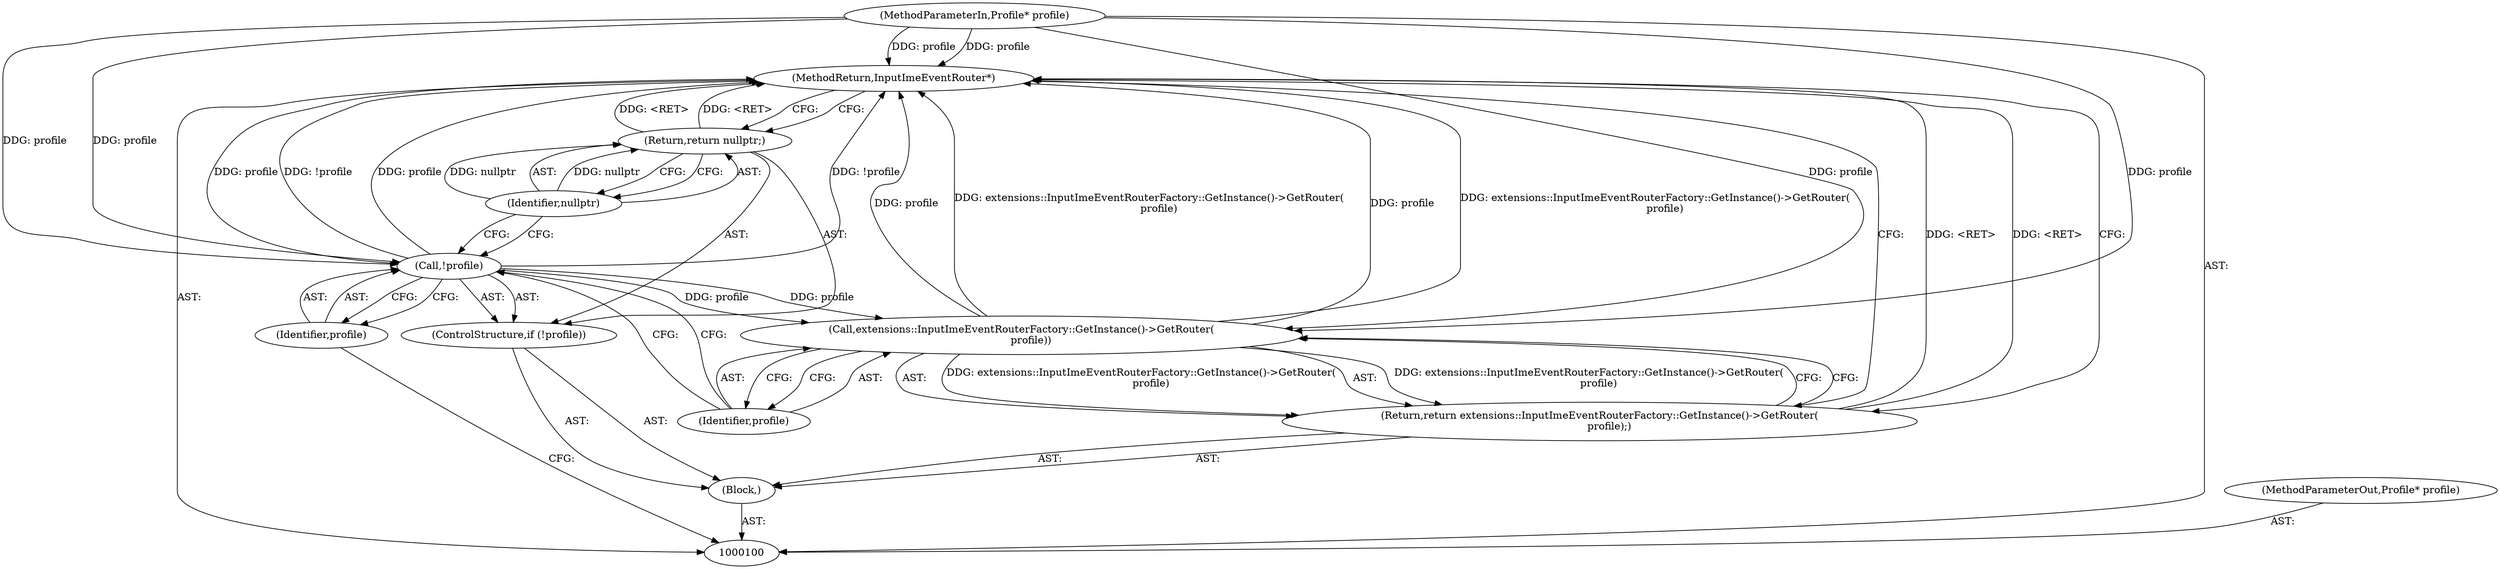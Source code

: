 digraph "0_Chrome_2f0b419df243400f954e11b649f4862a1e0ff367" {
"1000111" [label="(MethodReturn,InputImeEventRouter*)"];
"1000101" [label="(MethodParameterIn,Profile* profile)"];
"1000125" [label="(MethodParameterOut,Profile* profile)"];
"1000102" [label="(Block,)"];
"1000103" [label="(ControlStructure,if (!profile))"];
"1000104" [label="(Call,!profile)"];
"1000105" [label="(Identifier,profile)"];
"1000107" [label="(Identifier,nullptr)"];
"1000106" [label="(Return,return nullptr;)"];
"1000109" [label="(Call,extensions::InputImeEventRouterFactory::GetInstance()->GetRouter(\n      profile))"];
"1000108" [label="(Return,return extensions::InputImeEventRouterFactory::GetInstance()->GetRouter(\n      profile);)"];
"1000110" [label="(Identifier,profile)"];
"1000111" -> "1000100"  [label="AST: "];
"1000111" -> "1000106"  [label="CFG: "];
"1000111" -> "1000108"  [label="CFG: "];
"1000104" -> "1000111"  [label="DDG: !profile"];
"1000104" -> "1000111"  [label="DDG: profile"];
"1000109" -> "1000111"  [label="DDG: extensions::InputImeEventRouterFactory::GetInstance()->GetRouter(\n      profile)"];
"1000109" -> "1000111"  [label="DDG: profile"];
"1000101" -> "1000111"  [label="DDG: profile"];
"1000108" -> "1000111"  [label="DDG: <RET>"];
"1000106" -> "1000111"  [label="DDG: <RET>"];
"1000101" -> "1000100"  [label="AST: "];
"1000101" -> "1000111"  [label="DDG: profile"];
"1000101" -> "1000104"  [label="DDG: profile"];
"1000101" -> "1000109"  [label="DDG: profile"];
"1000125" -> "1000100"  [label="AST: "];
"1000102" -> "1000100"  [label="AST: "];
"1000103" -> "1000102"  [label="AST: "];
"1000108" -> "1000102"  [label="AST: "];
"1000103" -> "1000102"  [label="AST: "];
"1000104" -> "1000103"  [label="AST: "];
"1000106" -> "1000103"  [label="AST: "];
"1000104" -> "1000103"  [label="AST: "];
"1000104" -> "1000105"  [label="CFG: "];
"1000105" -> "1000104"  [label="AST: "];
"1000107" -> "1000104"  [label="CFG: "];
"1000110" -> "1000104"  [label="CFG: "];
"1000104" -> "1000111"  [label="DDG: !profile"];
"1000104" -> "1000111"  [label="DDG: profile"];
"1000101" -> "1000104"  [label="DDG: profile"];
"1000104" -> "1000109"  [label="DDG: profile"];
"1000105" -> "1000104"  [label="AST: "];
"1000105" -> "1000100"  [label="CFG: "];
"1000104" -> "1000105"  [label="CFG: "];
"1000107" -> "1000106"  [label="AST: "];
"1000107" -> "1000104"  [label="CFG: "];
"1000106" -> "1000107"  [label="CFG: "];
"1000107" -> "1000106"  [label="DDG: nullptr"];
"1000106" -> "1000103"  [label="AST: "];
"1000106" -> "1000107"  [label="CFG: "];
"1000107" -> "1000106"  [label="AST: "];
"1000111" -> "1000106"  [label="CFG: "];
"1000106" -> "1000111"  [label="DDG: <RET>"];
"1000107" -> "1000106"  [label="DDG: nullptr"];
"1000109" -> "1000108"  [label="AST: "];
"1000109" -> "1000110"  [label="CFG: "];
"1000110" -> "1000109"  [label="AST: "];
"1000108" -> "1000109"  [label="CFG: "];
"1000109" -> "1000111"  [label="DDG: extensions::InputImeEventRouterFactory::GetInstance()->GetRouter(\n      profile)"];
"1000109" -> "1000111"  [label="DDG: profile"];
"1000109" -> "1000108"  [label="DDG: extensions::InputImeEventRouterFactory::GetInstance()->GetRouter(\n      profile)"];
"1000104" -> "1000109"  [label="DDG: profile"];
"1000101" -> "1000109"  [label="DDG: profile"];
"1000108" -> "1000102"  [label="AST: "];
"1000108" -> "1000109"  [label="CFG: "];
"1000109" -> "1000108"  [label="AST: "];
"1000111" -> "1000108"  [label="CFG: "];
"1000108" -> "1000111"  [label="DDG: <RET>"];
"1000109" -> "1000108"  [label="DDG: extensions::InputImeEventRouterFactory::GetInstance()->GetRouter(\n      profile)"];
"1000110" -> "1000109"  [label="AST: "];
"1000110" -> "1000104"  [label="CFG: "];
"1000109" -> "1000110"  [label="CFG: "];
}

